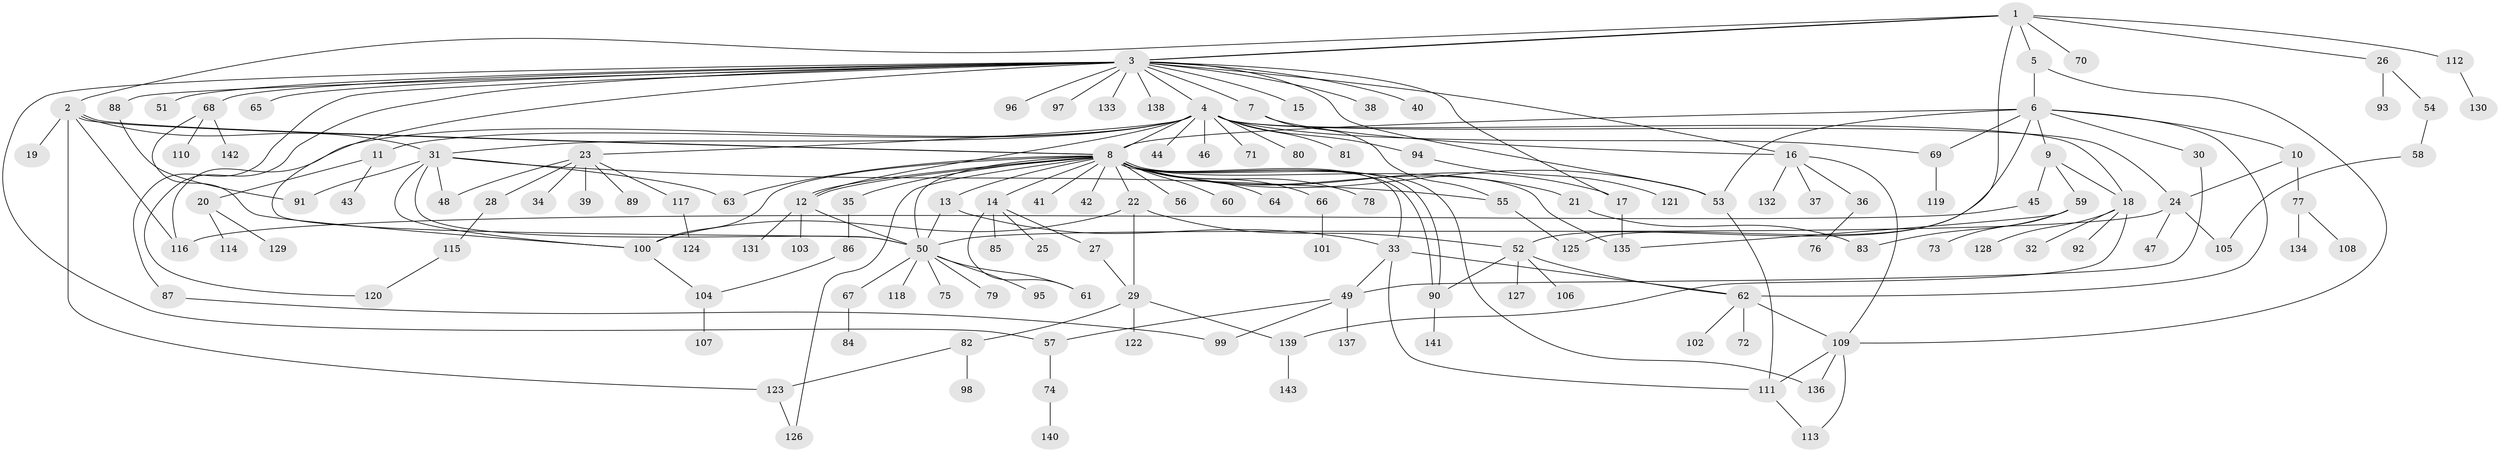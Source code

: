 // Generated by graph-tools (version 1.1) at 2025/26/03/09/25 03:26:06]
// undirected, 143 vertices, 197 edges
graph export_dot {
graph [start="1"]
  node [color=gray90,style=filled];
  1;
  2;
  3;
  4;
  5;
  6;
  7;
  8;
  9;
  10;
  11;
  12;
  13;
  14;
  15;
  16;
  17;
  18;
  19;
  20;
  21;
  22;
  23;
  24;
  25;
  26;
  27;
  28;
  29;
  30;
  31;
  32;
  33;
  34;
  35;
  36;
  37;
  38;
  39;
  40;
  41;
  42;
  43;
  44;
  45;
  46;
  47;
  48;
  49;
  50;
  51;
  52;
  53;
  54;
  55;
  56;
  57;
  58;
  59;
  60;
  61;
  62;
  63;
  64;
  65;
  66;
  67;
  68;
  69;
  70;
  71;
  72;
  73;
  74;
  75;
  76;
  77;
  78;
  79;
  80;
  81;
  82;
  83;
  84;
  85;
  86;
  87;
  88;
  89;
  90;
  91;
  92;
  93;
  94;
  95;
  96;
  97;
  98;
  99;
  100;
  101;
  102;
  103;
  104;
  105;
  106;
  107;
  108;
  109;
  110;
  111;
  112;
  113;
  114;
  115;
  116;
  117;
  118;
  119;
  120;
  121;
  122;
  123;
  124;
  125;
  126;
  127;
  128;
  129;
  130;
  131;
  132;
  133;
  134;
  135;
  136;
  137;
  138;
  139;
  140;
  141;
  142;
  143;
  1 -- 2;
  1 -- 3;
  1 -- 3;
  1 -- 5;
  1 -- 26;
  1 -- 70;
  1 -- 112;
  1 -- 125;
  2 -- 8;
  2 -- 8;
  2 -- 19;
  2 -- 31;
  2 -- 116;
  2 -- 123;
  3 -- 4;
  3 -- 7;
  3 -- 15;
  3 -- 16;
  3 -- 17;
  3 -- 38;
  3 -- 40;
  3 -- 50;
  3 -- 51;
  3 -- 53;
  3 -- 57;
  3 -- 65;
  3 -- 68;
  3 -- 87;
  3 -- 88;
  3 -- 96;
  3 -- 97;
  3 -- 120;
  3 -- 133;
  3 -- 138;
  4 -- 8;
  4 -- 11;
  4 -- 12;
  4 -- 18;
  4 -- 23;
  4 -- 24;
  4 -- 31;
  4 -- 44;
  4 -- 46;
  4 -- 69;
  4 -- 71;
  4 -- 80;
  4 -- 81;
  4 -- 94;
  4 -- 116;
  5 -- 6;
  5 -- 109;
  6 -- 8;
  6 -- 9;
  6 -- 10;
  6 -- 30;
  6 -- 52;
  6 -- 53;
  6 -- 62;
  6 -- 69;
  7 -- 16;
  7 -- 55;
  8 -- 12;
  8 -- 12;
  8 -- 13;
  8 -- 14;
  8 -- 17;
  8 -- 21;
  8 -- 22;
  8 -- 33;
  8 -- 35;
  8 -- 41;
  8 -- 42;
  8 -- 50;
  8 -- 53;
  8 -- 56;
  8 -- 60;
  8 -- 63;
  8 -- 64;
  8 -- 66;
  8 -- 78;
  8 -- 90;
  8 -- 90;
  8 -- 100;
  8 -- 126;
  8 -- 135;
  8 -- 136;
  9 -- 18;
  9 -- 45;
  9 -- 59;
  10 -- 24;
  10 -- 77;
  11 -- 20;
  11 -- 43;
  12 -- 50;
  12 -- 103;
  12 -- 131;
  13 -- 33;
  13 -- 50;
  14 -- 25;
  14 -- 27;
  14 -- 61;
  14 -- 85;
  16 -- 36;
  16 -- 37;
  16 -- 109;
  16 -- 132;
  17 -- 135;
  18 -- 32;
  18 -- 92;
  18 -- 128;
  18 -- 139;
  20 -- 114;
  20 -- 129;
  21 -- 83;
  22 -- 29;
  22 -- 52;
  22 -- 100;
  23 -- 28;
  23 -- 34;
  23 -- 39;
  23 -- 48;
  23 -- 89;
  23 -- 117;
  24 -- 47;
  24 -- 50;
  24 -- 105;
  26 -- 54;
  26 -- 93;
  27 -- 29;
  28 -- 115;
  29 -- 82;
  29 -- 122;
  29 -- 139;
  30 -- 49;
  31 -- 48;
  31 -- 50;
  31 -- 55;
  31 -- 63;
  31 -- 91;
  31 -- 100;
  33 -- 49;
  33 -- 62;
  33 -- 111;
  35 -- 86;
  36 -- 76;
  45 -- 116;
  49 -- 57;
  49 -- 99;
  49 -- 137;
  50 -- 61;
  50 -- 67;
  50 -- 75;
  50 -- 79;
  50 -- 95;
  50 -- 118;
  52 -- 62;
  52 -- 90;
  52 -- 106;
  52 -- 127;
  53 -- 111;
  54 -- 58;
  55 -- 125;
  57 -- 74;
  58 -- 105;
  59 -- 73;
  59 -- 83;
  59 -- 135;
  62 -- 72;
  62 -- 102;
  62 -- 109;
  66 -- 101;
  67 -- 84;
  68 -- 100;
  68 -- 110;
  68 -- 142;
  69 -- 119;
  74 -- 140;
  77 -- 108;
  77 -- 134;
  82 -- 98;
  82 -- 123;
  86 -- 104;
  87 -- 99;
  88 -- 91;
  90 -- 141;
  94 -- 121;
  100 -- 104;
  104 -- 107;
  109 -- 111;
  109 -- 113;
  109 -- 136;
  111 -- 113;
  112 -- 130;
  115 -- 120;
  117 -- 124;
  123 -- 126;
  139 -- 143;
}
